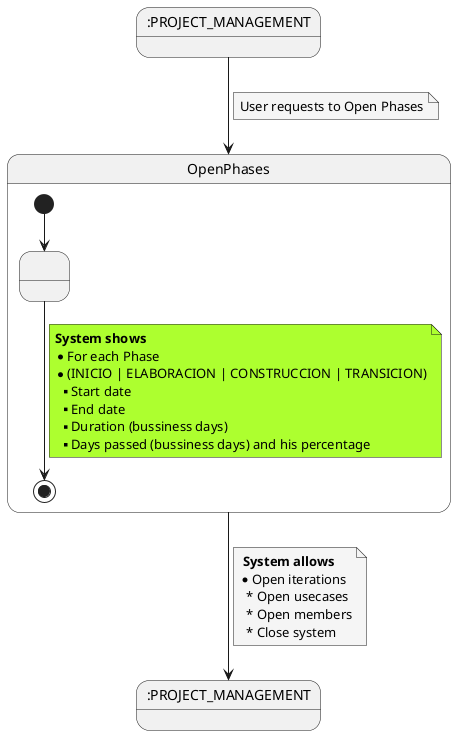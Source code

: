 @startuml
skinparam {
    NoteBackgroundColor #whiteSmoke
}
    state INICIAL as ":PROJECT_MANAGEMENT"
    state FINAL as ":PROJECT_MANAGEMENT"
    
    INICIAL --> OpenPhases
    note on link
        User requests to Open Phases
    end note
    
    state OpenPhases {
    	state 1 as " "
    	[*] --> 1
       	
    	1 --> [*]
    	note on link #GreenYellow
        <b>System shows</b>
        * For each Phase
        * (INICIO | ELABORACION | CONSTRUCCION | TRANSICION)
        ** Start date
        ** End date
        ** Duration (bussiness days)
        ** Days passed (bussiness days) and his percentage
    	end note    
	}
    
    OpenPhases --> FINAL
    note on link
   <b>System allows</b>
 	* Open iterations
    * Open usecases
    * Open members
    * Close system
    end note
    
@enduml
